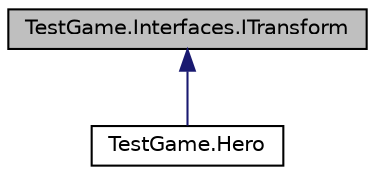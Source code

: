 digraph "TestGame.Interfaces.ITransform"
{
 // LATEX_PDF_SIZE
  edge [fontname="Helvetica",fontsize="10",labelfontname="Helvetica",labelfontsize="10"];
  node [fontname="Helvetica",fontsize="10",shape=record];
  Node1 [label="TestGame.Interfaces.ITransform",height=0.2,width=0.4,color="black", fillcolor="grey75", style="filled", fontcolor="black",tooltip=" "];
  Node1 -> Node2 [dir="back",color="midnightblue",fontsize="10",style="solid",fontname="Helvetica"];
  Node2 [label="TestGame.Hero",height=0.2,width=0.4,color="black", fillcolor="white", style="filled",URL="$d4/df7/class_test_game_1_1_hero.html",tooltip=" "];
}
